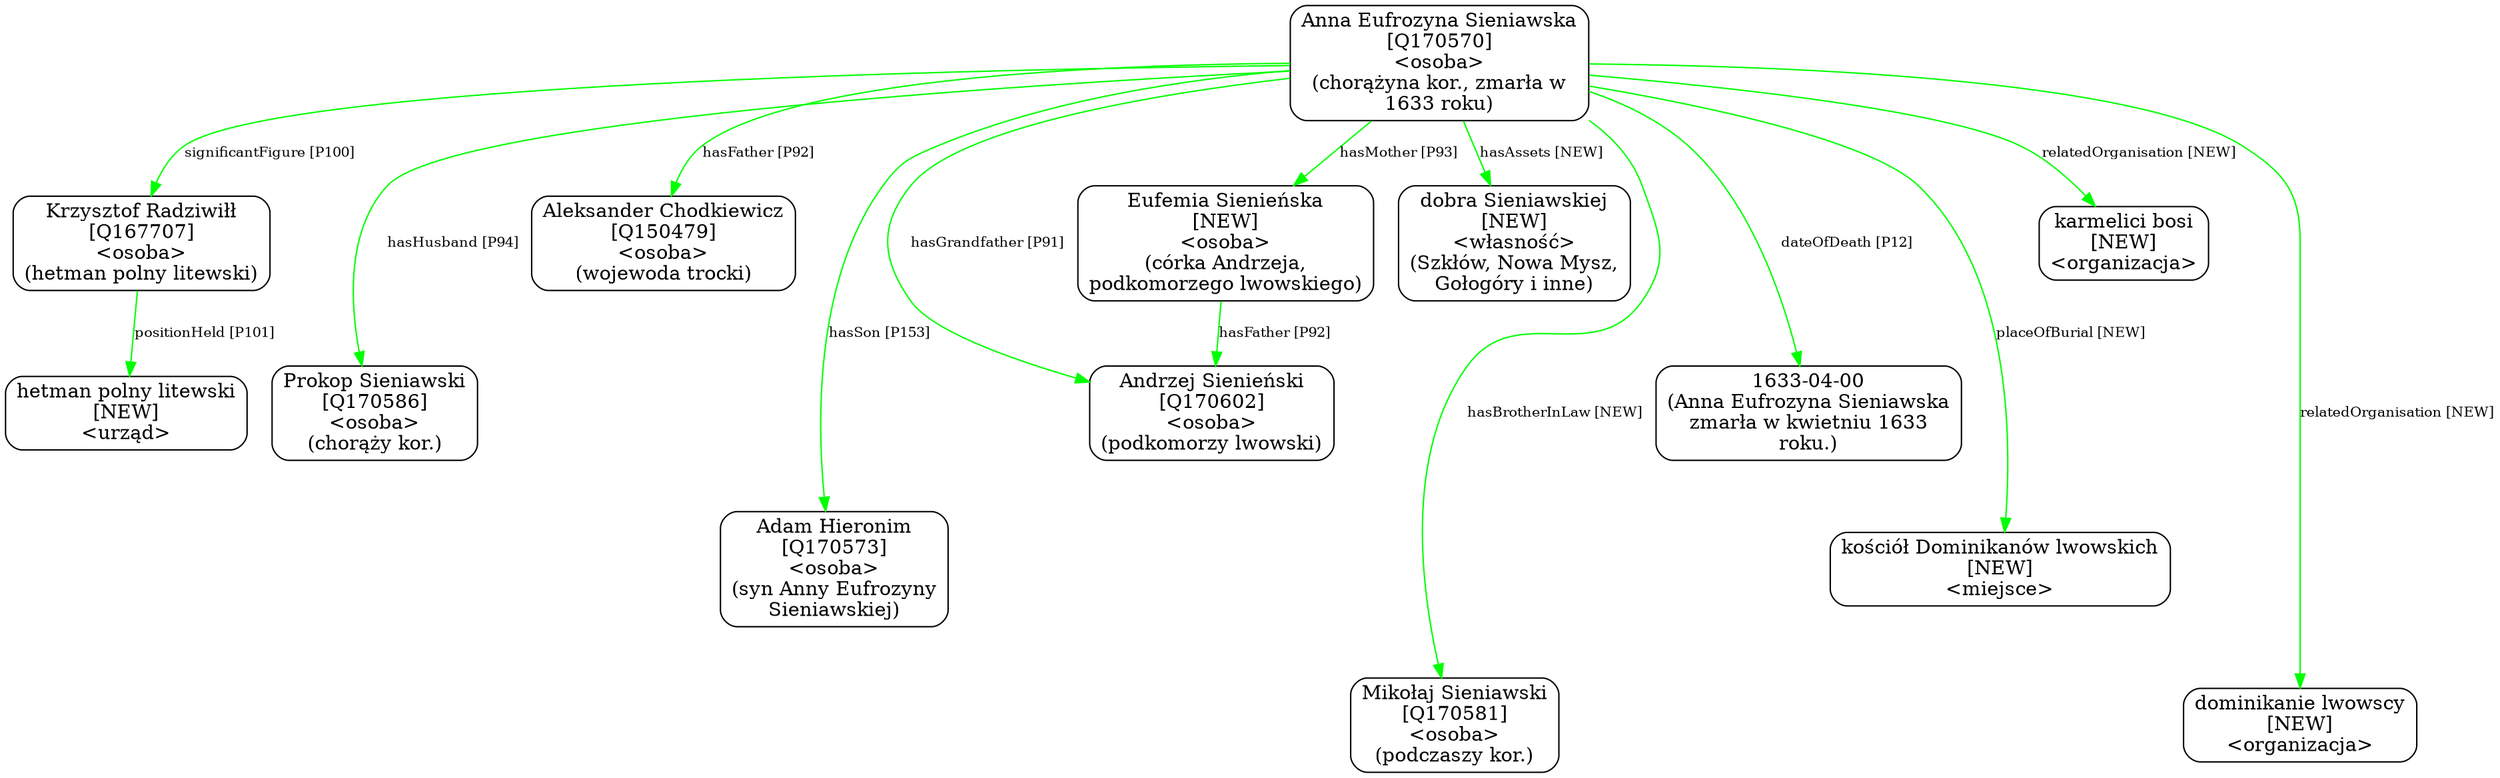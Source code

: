 digraph {
	node [shape=box,
		style=rounded
	];
	edge [fontsize=10];
	"Anna Eufrozyna Sieniawska
[Q170570]
<osoba>
(chorążyna kor., zmarła w
1633 roku)"	[color=black,
		label="Anna Eufrozyna Sieniawska
[Q170570]
<osoba>
(chorążyna kor., zmarła w
1633 roku)"];
	"Eufemia Sienieńska
[NEW]
<osoba>
(córka Andrzeja,
podkomorzego lwowskiego)"	[color=black,
		label="Eufemia Sienieńska
[NEW]
<osoba>
(córka Andrzeja,
podkomorzego lwowskiego)"];
	"Anna Eufrozyna Sieniawska
[Q170570]
<osoba>
(chorążyna kor., zmarła w
1633 roku)" -> "Eufemia Sienieńska
[NEW]
<osoba>
(córka Andrzeja,
podkomorzego lwowskiego)"	[color=green,
		label="hasMother [P93]"];
	"Krzysztof Radziwiłł
[Q167707]
<osoba>
(hetman polny litewski)"	[color=black,
		label="Krzysztof Radziwiłł
[Q167707]
<osoba>
(hetman polny litewski)"];
	"Anna Eufrozyna Sieniawska
[Q170570]
<osoba>
(chorążyna kor., zmarła w
1633 roku)" -> "Krzysztof Radziwiłł
[Q167707]
<osoba>
(hetman polny litewski)"	[color=green,
		label="significantFigure [P100]"];
	"Anna Eufrozyna Sieniawska
[Q170570]
<osoba>
(chorążyna kor., zmarła w
1633 roku)" -> "Aleksander Chodkiewicz
[Q150479]
<osoba>
(wojewoda trocki)"	[color=green,
		label="hasFather [P92]",
		minlen=1];
	"Anna Eufrozyna Sieniawska
[Q170570]
<osoba>
(chorążyna kor., zmarła w
1633 roku)" -> "Prokop Sieniawski
[Q170586]
<osoba>
(chorąży kor.)"	[color=green,
		label="hasHusband [P94]",
		minlen=2];
	"Anna Eufrozyna Sieniawska
[Q170570]
<osoba>
(chorążyna kor., zmarła w
1633 roku)" -> "Adam Hieronim
[Q170573]
<osoba>
(syn Anny Eufrozyny
Sieniawskiej)"	[color=green,
		label="hasSon [P153]",
		minlen=3];
	"Anna Eufrozyna Sieniawska
[Q170570]
<osoba>
(chorążyna kor., zmarła w
1633 roku)" -> "Mikołaj Sieniawski
[Q170581]
<osoba>
(podczaszy kor.)"	[color=green,
		label="hasBrotherInLaw [NEW]",
		minlen=4];
	"Anna Eufrozyna Sieniawska
[Q170570]
<osoba>
(chorążyna kor., zmarła w
1633 roku)" -> "dobra Sieniawskiej
[NEW]
<własność>
(Szkłów, Nowa Mysz,
Gołogóry i inne)"	[color=green,
		label="hasAssets [NEW]",
		minlen=1];
	"Anna Eufrozyna Sieniawska
[Q170570]
<osoba>
(chorążyna kor., zmarła w
1633 roku)" -> "1633-04-00
(Anna Eufrozyna Sieniawska
zmarła w kwietniu 1633
roku.)"	[color=green,
		label="dateOfDeath [P12]",
		minlen=2];
	"Anna Eufrozyna Sieniawska
[Q170570]
<osoba>
(chorążyna kor., zmarła w
1633 roku)" -> "kościół Dominikanów lwowskich
[NEW]
<miejsce>"	[color=green,
		label="placeOfBurial [NEW]",
		minlen=3];
	"Anna Eufrozyna Sieniawska
[Q170570]
<osoba>
(chorążyna kor., zmarła w
1633 roku)" -> "dominikanie lwowscy
[NEW]
<organizacja>"	[color=green,
		label="relatedOrganisation [NEW]",
		minlen=4];
	"Anna Eufrozyna Sieniawska
[Q170570]
<osoba>
(chorążyna kor., zmarła w
1633 roku)" -> "karmelici bosi
[NEW]
<organizacja>"	[color=green,
		label="relatedOrganisation [NEW]",
		minlen=1];
	"Anna Eufrozyna Sieniawska
[Q170570]
<osoba>
(chorążyna kor., zmarła w
1633 roku)" -> "Andrzej Sienieński
[Q170602]
<osoba>
(podkomorzy lwowski)"	[color=green,
		label="hasGrandfather [P91]"];
	"Eufemia Sienieńska
[NEW]
<osoba>
(córka Andrzeja,
podkomorzego lwowskiego)" -> "Andrzej Sienieński
[Q170602]
<osoba>
(podkomorzy lwowski)"	[color=green,
		label="hasFather [P92]"];
	"Krzysztof Radziwiłł
[Q167707]
<osoba>
(hetman polny litewski)" -> "hetman polny litewski
[NEW]
<urząd>"	[color=green,
		label="positionHeld [P101]",
		minlen=1];
}
